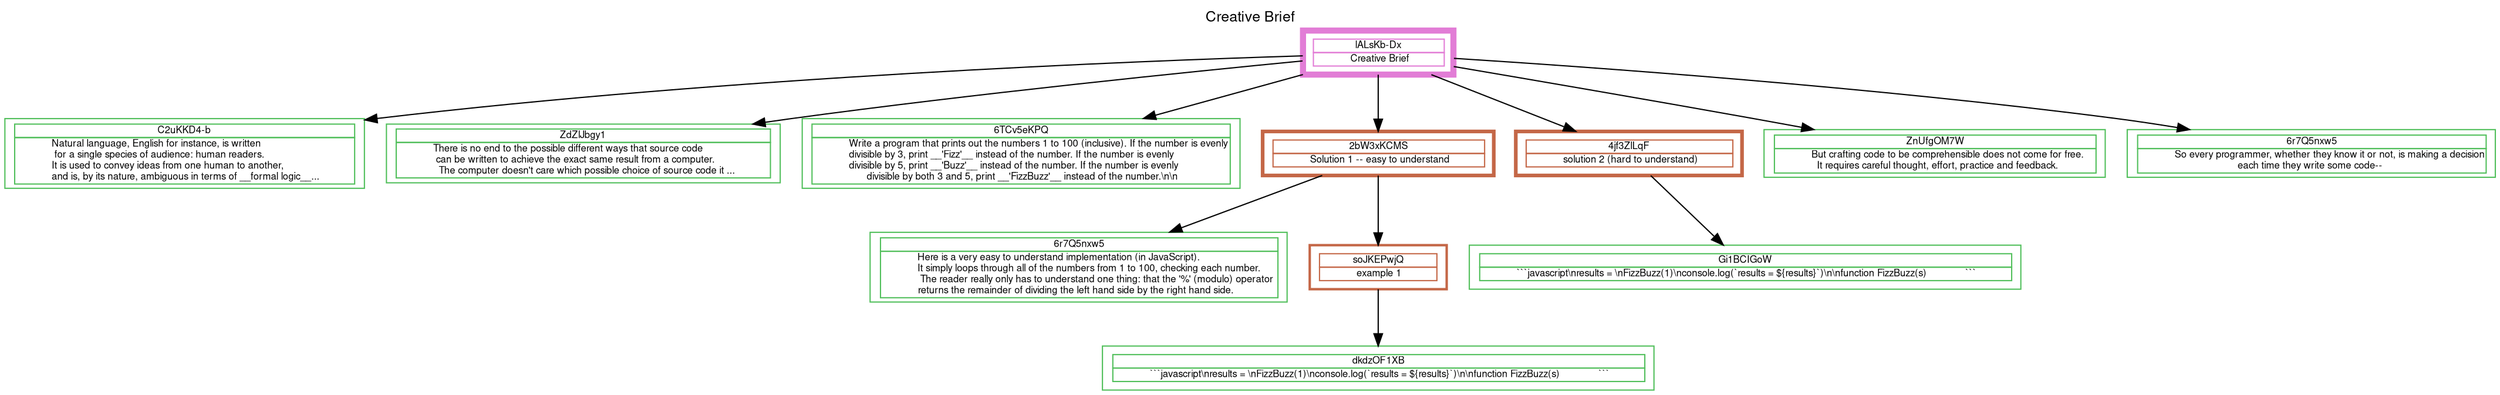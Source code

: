 strict digraph {
graph [
      label = "Creative Brief"
      labelloc = t
      fontname = "Helvetica,Arial,sans-serif"
      fontsize = 12
      layout = dot
]
node [
      fontname="Helvetica,Arial,sans-serif" 
      fontsize = 8
      shape = plaintext
]
edge [
      fontname="Helvetica,Arial,sans-serif"
]

"lALsKb-Dx" [
      id="lALsKb-Dx" shape=box color = "#e27dd6ff" style = "setlinewidth(5)"
      label=
      <<table border="0" cellborder="1" cellspacing="0" cellpadding="0">
            <tr> <td> lALsKb-Dx </td> </tr>
            <tr> <td>
             Creative Brief
            </td> </tr>
      </table>>
]

"C2uKKD4-b" [
      id="C2uKKD4-b" shape=box color = "#51bf5b" style = "setlinewidth(1)"
      label=
      <<table border="0" cellborder="1" cellspacing="0" cellpadding="0">
            <tr> <td> C2uKKD4-b </td> </tr>
            <tr> <td align="left">
             Natural language, English for instance, is written <br align="left"/> 
             for a single species of audience: human readers.<br align="left"/>
             It is used to convey ideas from one human to another,<br align="left"/>
             and is, by its nature, ambiguous in terms of __formal logic__...
            </td> </tr>
      </table>>
]

"ZdZlJbgy1" [
      id="ZdZlJbgy1" shape=box color = "#51bf5b" style = "setlinewidth(1)"
      label=
      <<table border="0" cellborder="1" cellspacing="0" cellpadding="0">
            <tr> <td> ZdZlJbgy1 </td> </tr>
            <tr> <td align="left">
             There is no end to the possible different ways that source code <br align="left"/> 
             can be written to achieve the exact same result from a computer. <br align="left"/>  
             The computer doesn't care which possible choice of source code it ...
            </td> </tr>
      </table>>      
]

"6TCv5eKPQ" [
      id="6TCv5eKPQ" shape=box color = "#51bf5b" style = "setlinewidth(1)"
      label=
      <<table border="0" cellborder="1" cellspacing="0" cellpadding="0">
            <tr> <td> 6TCv5eKPQ </td> </tr>
            <tr> <td align="left">
             Write a program that prints out the numbers 1 to 100 (inclusive). If the number is evenly<br align="left"/>
             divisible by 3, print __'Fizz'__ instead of the number. If the number is evenly <br align="left"/>
             divisible by 5, print __'Buzz'__ instead of the number. If the number is evenly <br align="left"/>
             divisible by both 3 and 5, print __'FizzBuzz'__ instead of the number.\n\n
            </td> </tr>
      </table>>      
]

"2bW3xKCMS" [
      id="2bW3xKCMS" shape=box color = "#c46747" style = "setlinewidth(3)"
      label=
      <<table border="0" cellborder="1" cellspacing="0" cellpadding="0">
            <tr> <td> 2bW3xKCMS </td> </tr>
            <tr> <td align="left">
             Solution 1 -- easy to understand
            </td> </tr>
      </table>>      
]

"4jf3ZlLqF" [
      id="4jf3ZlLqF" shape=box color = "#c46747" style = "setlinewidth(3)"      
      label=
      <<table border="0" cellborder="1" cellspacing="0" cellpadding="0">
            <tr> <td> 4jf3ZlLqF </td> </tr>
            <tr> <td align="left">
             solution 2 (hard to understand)
            </td> </tr>
      </table>>      
]

"ZnUfgOM7W" [
      id="ZnUfgOM7W" shape=box color = "#51bf5b" style = "setlinewidth(1)"
      label=
      <<table border="0" cellborder="1" cellspacing="0" cellpadding="0">
            <tr> <td> ZnUfgOM7W </td> </tr>
            <tr> <td align="left">
             But crafting code to be comprehensible does not come for free.<br align="left"/>  
             It requires careful thought, effort, practice and feedback. 
            </td> </tr>
      </table>>      
]

"6r7Q5nxw5" [
      id="6r7Q5nxw5" shape=box color = "#51bf5b" style = "setlinewidth(1)"
      label=
      <<table border="0" cellborder="1" cellspacing="0" cellpadding="0">
            <tr> <td> 6r7Q5nxw5 </td> </tr>
            <tr> <td align="left">
             So every programmer, whether they know it or not, is making a decision<br align="left"/>
             each time they write some code--  
            </td> </tr>
      </table>>   
]

"Kkl93sU4u" [
      id="Kkl93sU4u" shape=box color = "#51bf5b" style = "setlinewidth(1)"
      label=
      <<table border="0" cellborder="1" cellspacing="0" cellpadding="0">
            <tr> <td> 6r7Q5nxw5 </td> </tr>
            <tr> <td align="left">
             Here is a very easy to understand implementation (in JavaScript). <br align="left"/>
             It simply loops through all of the numbers from 1 to 100, checking each number.<br align="left"/> 
             The reader really only has to understand one thing: that the '%' (modulo) operator <br align="left"/>
             returns the remainder of dividing the left hand side by the right hand side.   
            </td> </tr>
      </table>>   
]

"soJKEPwjQ" [
      id="soJKEPwjQ" shape=box color = "#c46747" style = "setlinewidth(2)"
      label=
      <<table border="0" cellborder="1" cellspacing="0" cellpadding="0">
            <tr> <td> soJKEPwjQ </td> </tr>
            <tr> <td align="left">
             example 1
            </td> </tr>
      </table>>      
]

"Gi1BCIGoW" [
      id="Gi1BCIGoW" shape=box color = "#51bf5b" style = "setlinewidth(1)"
      label=
      <<table border="0" cellborder="1" cellspacing="0" cellpadding="0">
            <tr> <td> Gi1BCIGoW </td> </tr>
            <tr> <td align="left">
             ```javascript\nresults = \nFizzBuzz(1)\nconsole.log(`results = ${results}`)\n\nfunction FizzBuzz(s) 
             ```
            </td> </tr>
      </table>> 
]

"dkdzOF1XB" [
      id="dkdzOF1XB" shape=box color = "#51bf5b" style = "setlinewidth(1)"
      label=
      <<table border="0" cellborder="1" cellspacing="0" cellpadding="0">
            <tr> <td> dkdzOF1XB </td> </tr>
            <tr> <td align="left">
             ```javascript\nresults = \nFizzBuzz(1)\nconsole.log(`results = ${results}`)\n\nfunction FizzBuzz(s) 
             ```
            </td> </tr>
      </table>> 
]

"lALsKb-Dx" -> {
      "C2uKKD4-b", 
      "ZdZlJbgy1",
      "6TCv5eKPQ",
      "2bW3xKCMS",
      "4jf3ZlLqF",
      "ZnUfgOM7W",
      "6r7Q5nxw5"
} [weight=2 penwidth=1]

"2bW3xKCMS" -> {
      "Kkl93sU4u", 
      "soJKEPwjQ"
} [weight=2 penwidth=1]

"4jf3ZlLqF" -> {
      "Gi1BCIGoW"
} [weight=2 penwidth=1]

"soJKEPwjQ" -> {
      "dkdzOF1XB"
} [weight=2 penwidth=1]

} 